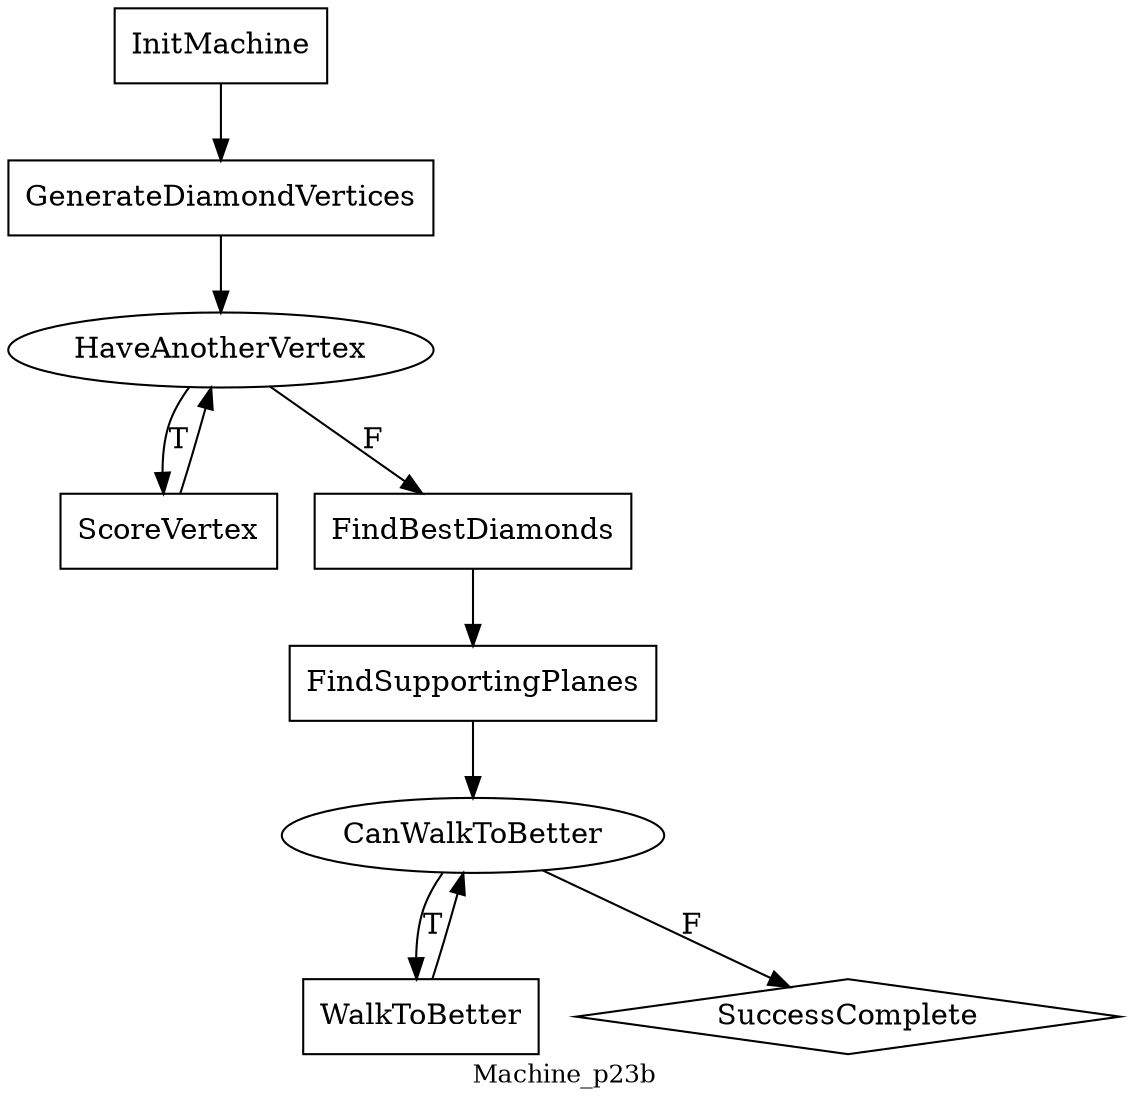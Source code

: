 digraph MyGraphName {
node [shape=box] InitMachine; GenerateDiamondVertices; ScoreVertex; FindBestDiamonds; FindSupportingPlanes; WalkToBetter
node [shape=diamond] SuccessComplete
node [shape=ellipse] HaveAnotherVertex; CanWalkToBetter
HaveAnotherVertex->FindBestDiamonds [label=F];
CanWalkToBetter->WalkToBetter [label=T];
GenerateDiamondVertices->HaveAnotherVertex ;
FindBestDiamonds->FindSupportingPlanes ;
WalkToBetter->CanWalkToBetter ;
ScoreVertex->HaveAnotherVertex ;
HaveAnotherVertex->ScoreVertex [label=T];
FindSupportingPlanes->CanWalkToBetter ;
InitMachine->GenerateDiamondVertices ;
CanWalkToBetter->SuccessComplete [label=F];
overlap=false
label=Machine_p23b
fontsize=12
}

